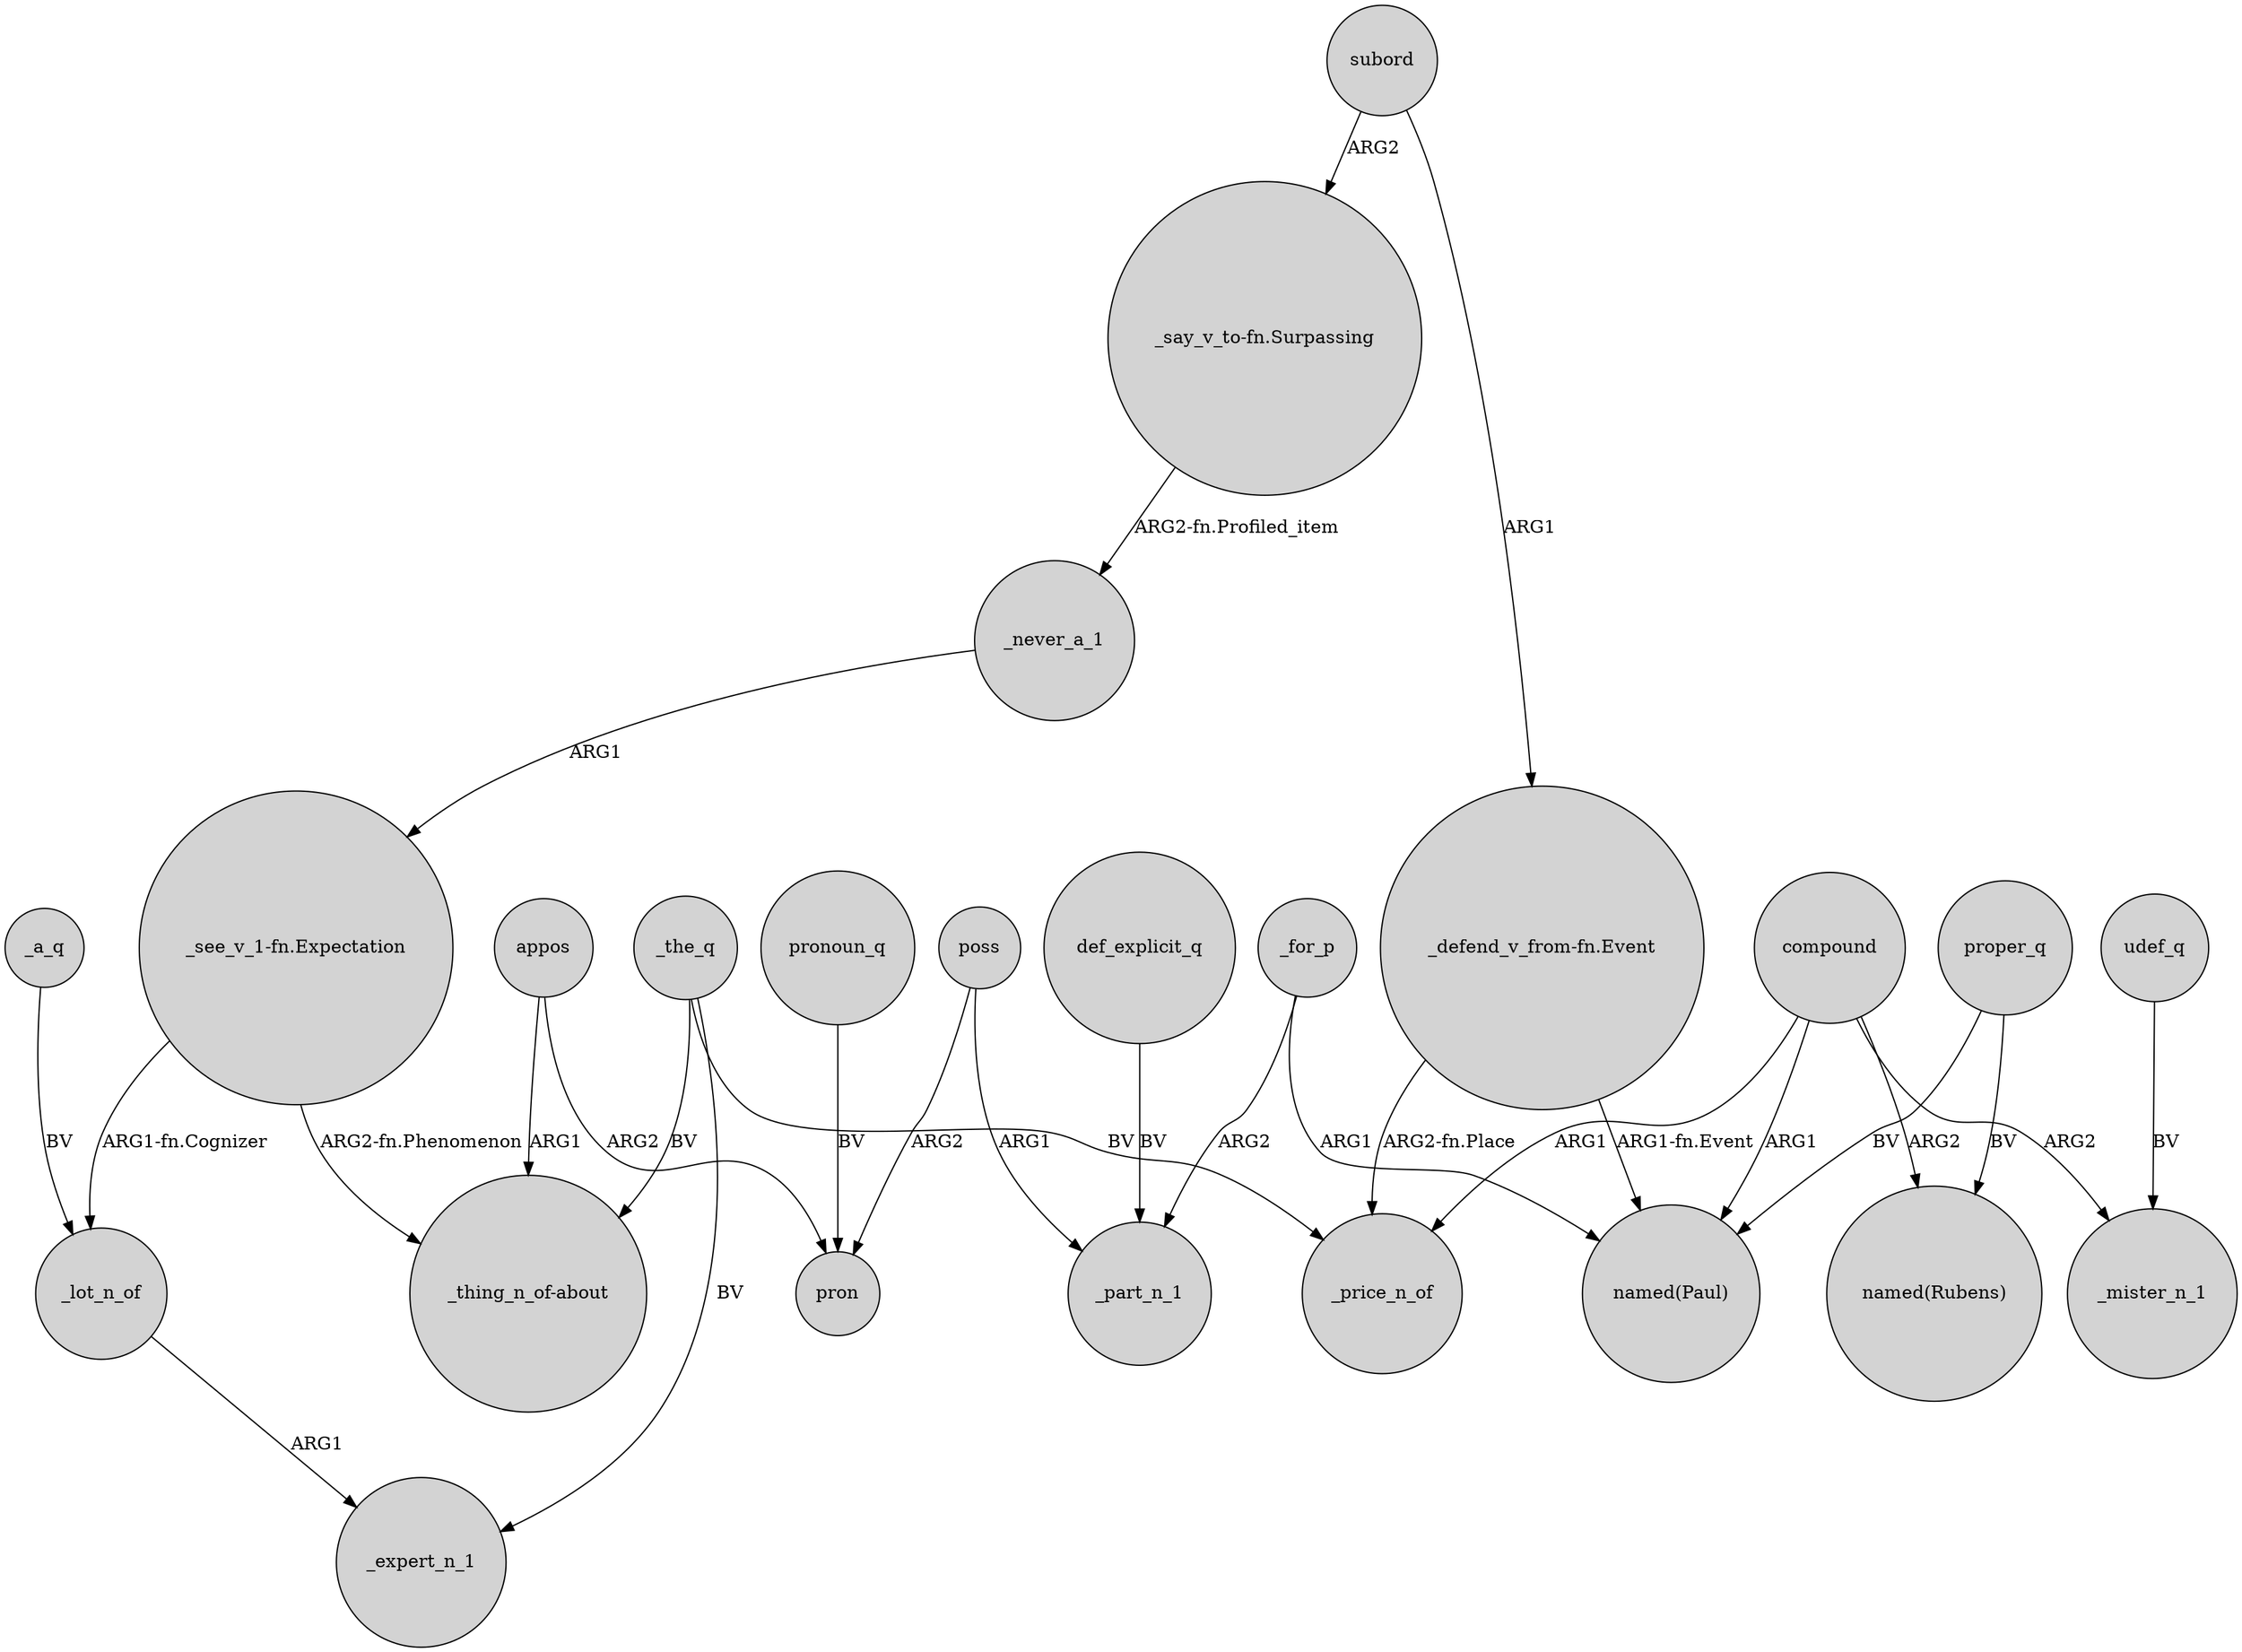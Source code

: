 digraph {
	node [shape=circle style=filled]
	_the_q -> "_thing_n_of-about" [label=BV]
	compound -> _mister_n_1 [label=ARG2]
	appos -> "_thing_n_of-about" [label=ARG1]
	"_see_v_1-fn.Expectation" -> _lot_n_of [label="ARG1-fn.Cognizer"]
	"_defend_v_from-fn.Event" -> "named(Paul)" [label="ARG1-fn.Event"]
	"_say_v_to-fn.Surpassing" -> _never_a_1 [label="ARG2-fn.Profiled_item"]
	udef_q -> _mister_n_1 [label=BV]
	appos -> pron [label=ARG2]
	pronoun_q -> pron [label=BV]
	poss -> pron [label=ARG2]
	def_explicit_q -> _part_n_1 [label=BV]
	_a_q -> _lot_n_of [label=BV]
	subord -> "_say_v_to-fn.Surpassing" [label=ARG2]
	compound -> "named(Paul)" [label=ARG1]
	proper_q -> "named(Paul)" [label=BV]
	"_see_v_1-fn.Expectation" -> "_thing_n_of-about" [label="ARG2-fn.Phenomenon"]
	compound -> "named(Rubens)" [label=ARG2]
	_the_q -> _expert_n_1 [label=BV]
	_for_p -> "named(Paul)" [label=ARG1]
	proper_q -> "named(Rubens)" [label=BV]
	_for_p -> _part_n_1 [label=ARG2]
	"_defend_v_from-fn.Event" -> _price_n_of [label="ARG2-fn.Place"]
	_the_q -> _price_n_of [label=BV]
	_lot_n_of -> _expert_n_1 [label=ARG1]
	_never_a_1 -> "_see_v_1-fn.Expectation" [label=ARG1]
	compound -> _price_n_of [label=ARG1]
	subord -> "_defend_v_from-fn.Event" [label=ARG1]
	poss -> _part_n_1 [label=ARG1]
}
